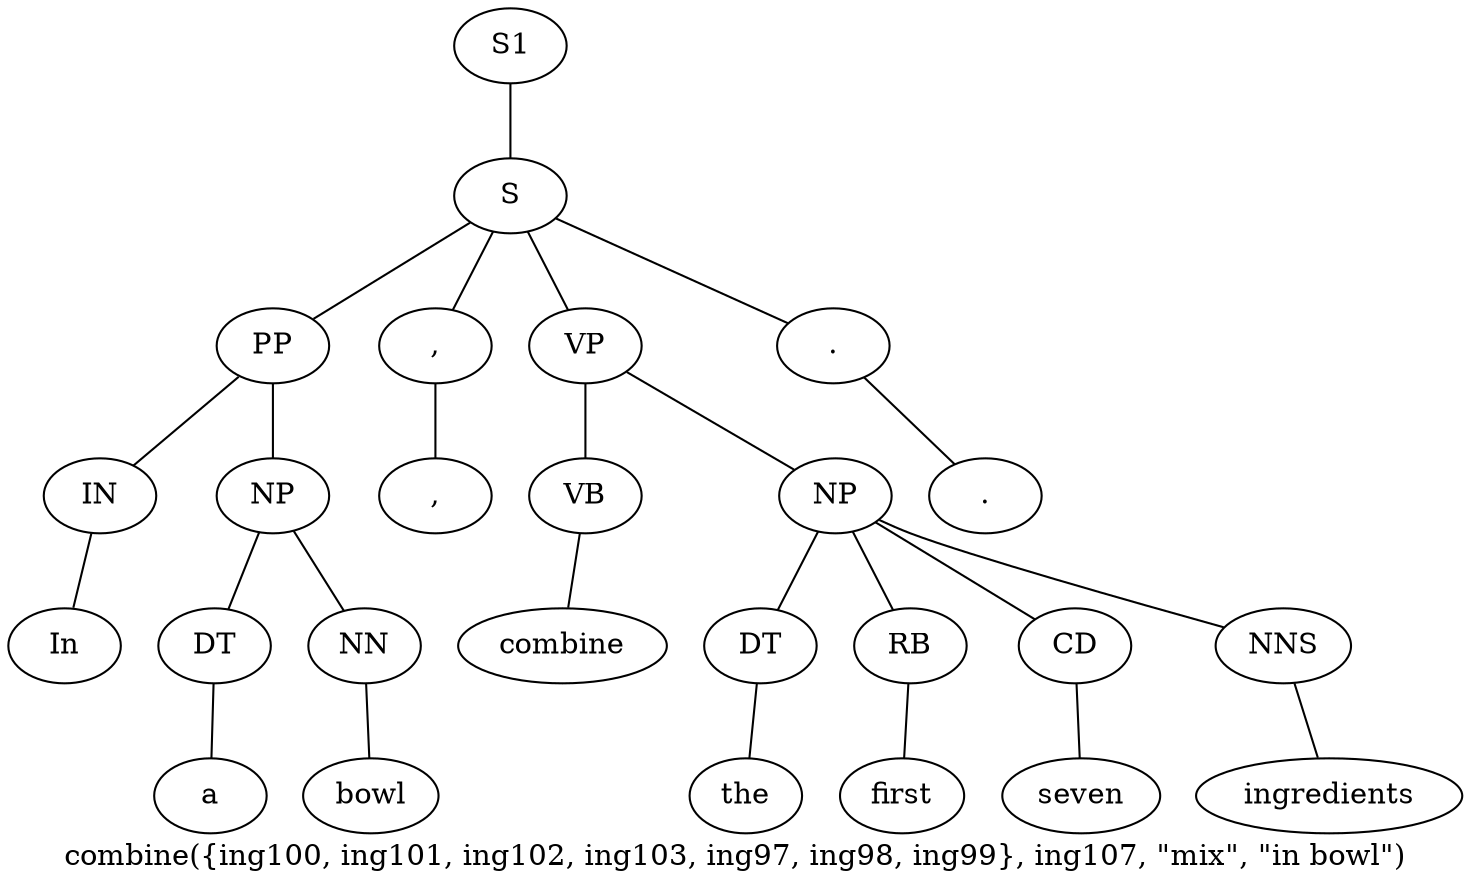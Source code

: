 graph SyntaxGraph {
	label = "combine({ing100, ing101, ing102, ing103, ing97, ing98, ing99}, ing107, \"mix\", \"in bowl\")";
	Node0 [label="S1"];
	Node1 [label="S"];
	Node2 [label="PP"];
	Node3 [label="IN"];
	Node4 [label="In"];
	Node5 [label="NP"];
	Node6 [label="DT"];
	Node7 [label="a"];
	Node8 [label="NN"];
	Node9 [label="bowl"];
	Node10 [label=","];
	Node11 [label=","];
	Node12 [label="VP"];
	Node13 [label="VB"];
	Node14 [label="combine"];
	Node15 [label="NP"];
	Node16 [label="DT"];
	Node17 [label="the"];
	Node18 [label="RB"];
	Node19 [label="first"];
	Node20 [label="CD"];
	Node21 [label="seven"];
	Node22 [label="NNS"];
	Node23 [label="ingredients"];
	Node24 [label="."];
	Node25 [label="."];

	Node0 -- Node1;
	Node1 -- Node2;
	Node1 -- Node10;
	Node1 -- Node12;
	Node1 -- Node24;
	Node2 -- Node3;
	Node2 -- Node5;
	Node3 -- Node4;
	Node5 -- Node6;
	Node5 -- Node8;
	Node6 -- Node7;
	Node8 -- Node9;
	Node10 -- Node11;
	Node12 -- Node13;
	Node12 -- Node15;
	Node13 -- Node14;
	Node15 -- Node16;
	Node15 -- Node18;
	Node15 -- Node20;
	Node15 -- Node22;
	Node16 -- Node17;
	Node18 -- Node19;
	Node20 -- Node21;
	Node22 -- Node23;
	Node24 -- Node25;
}